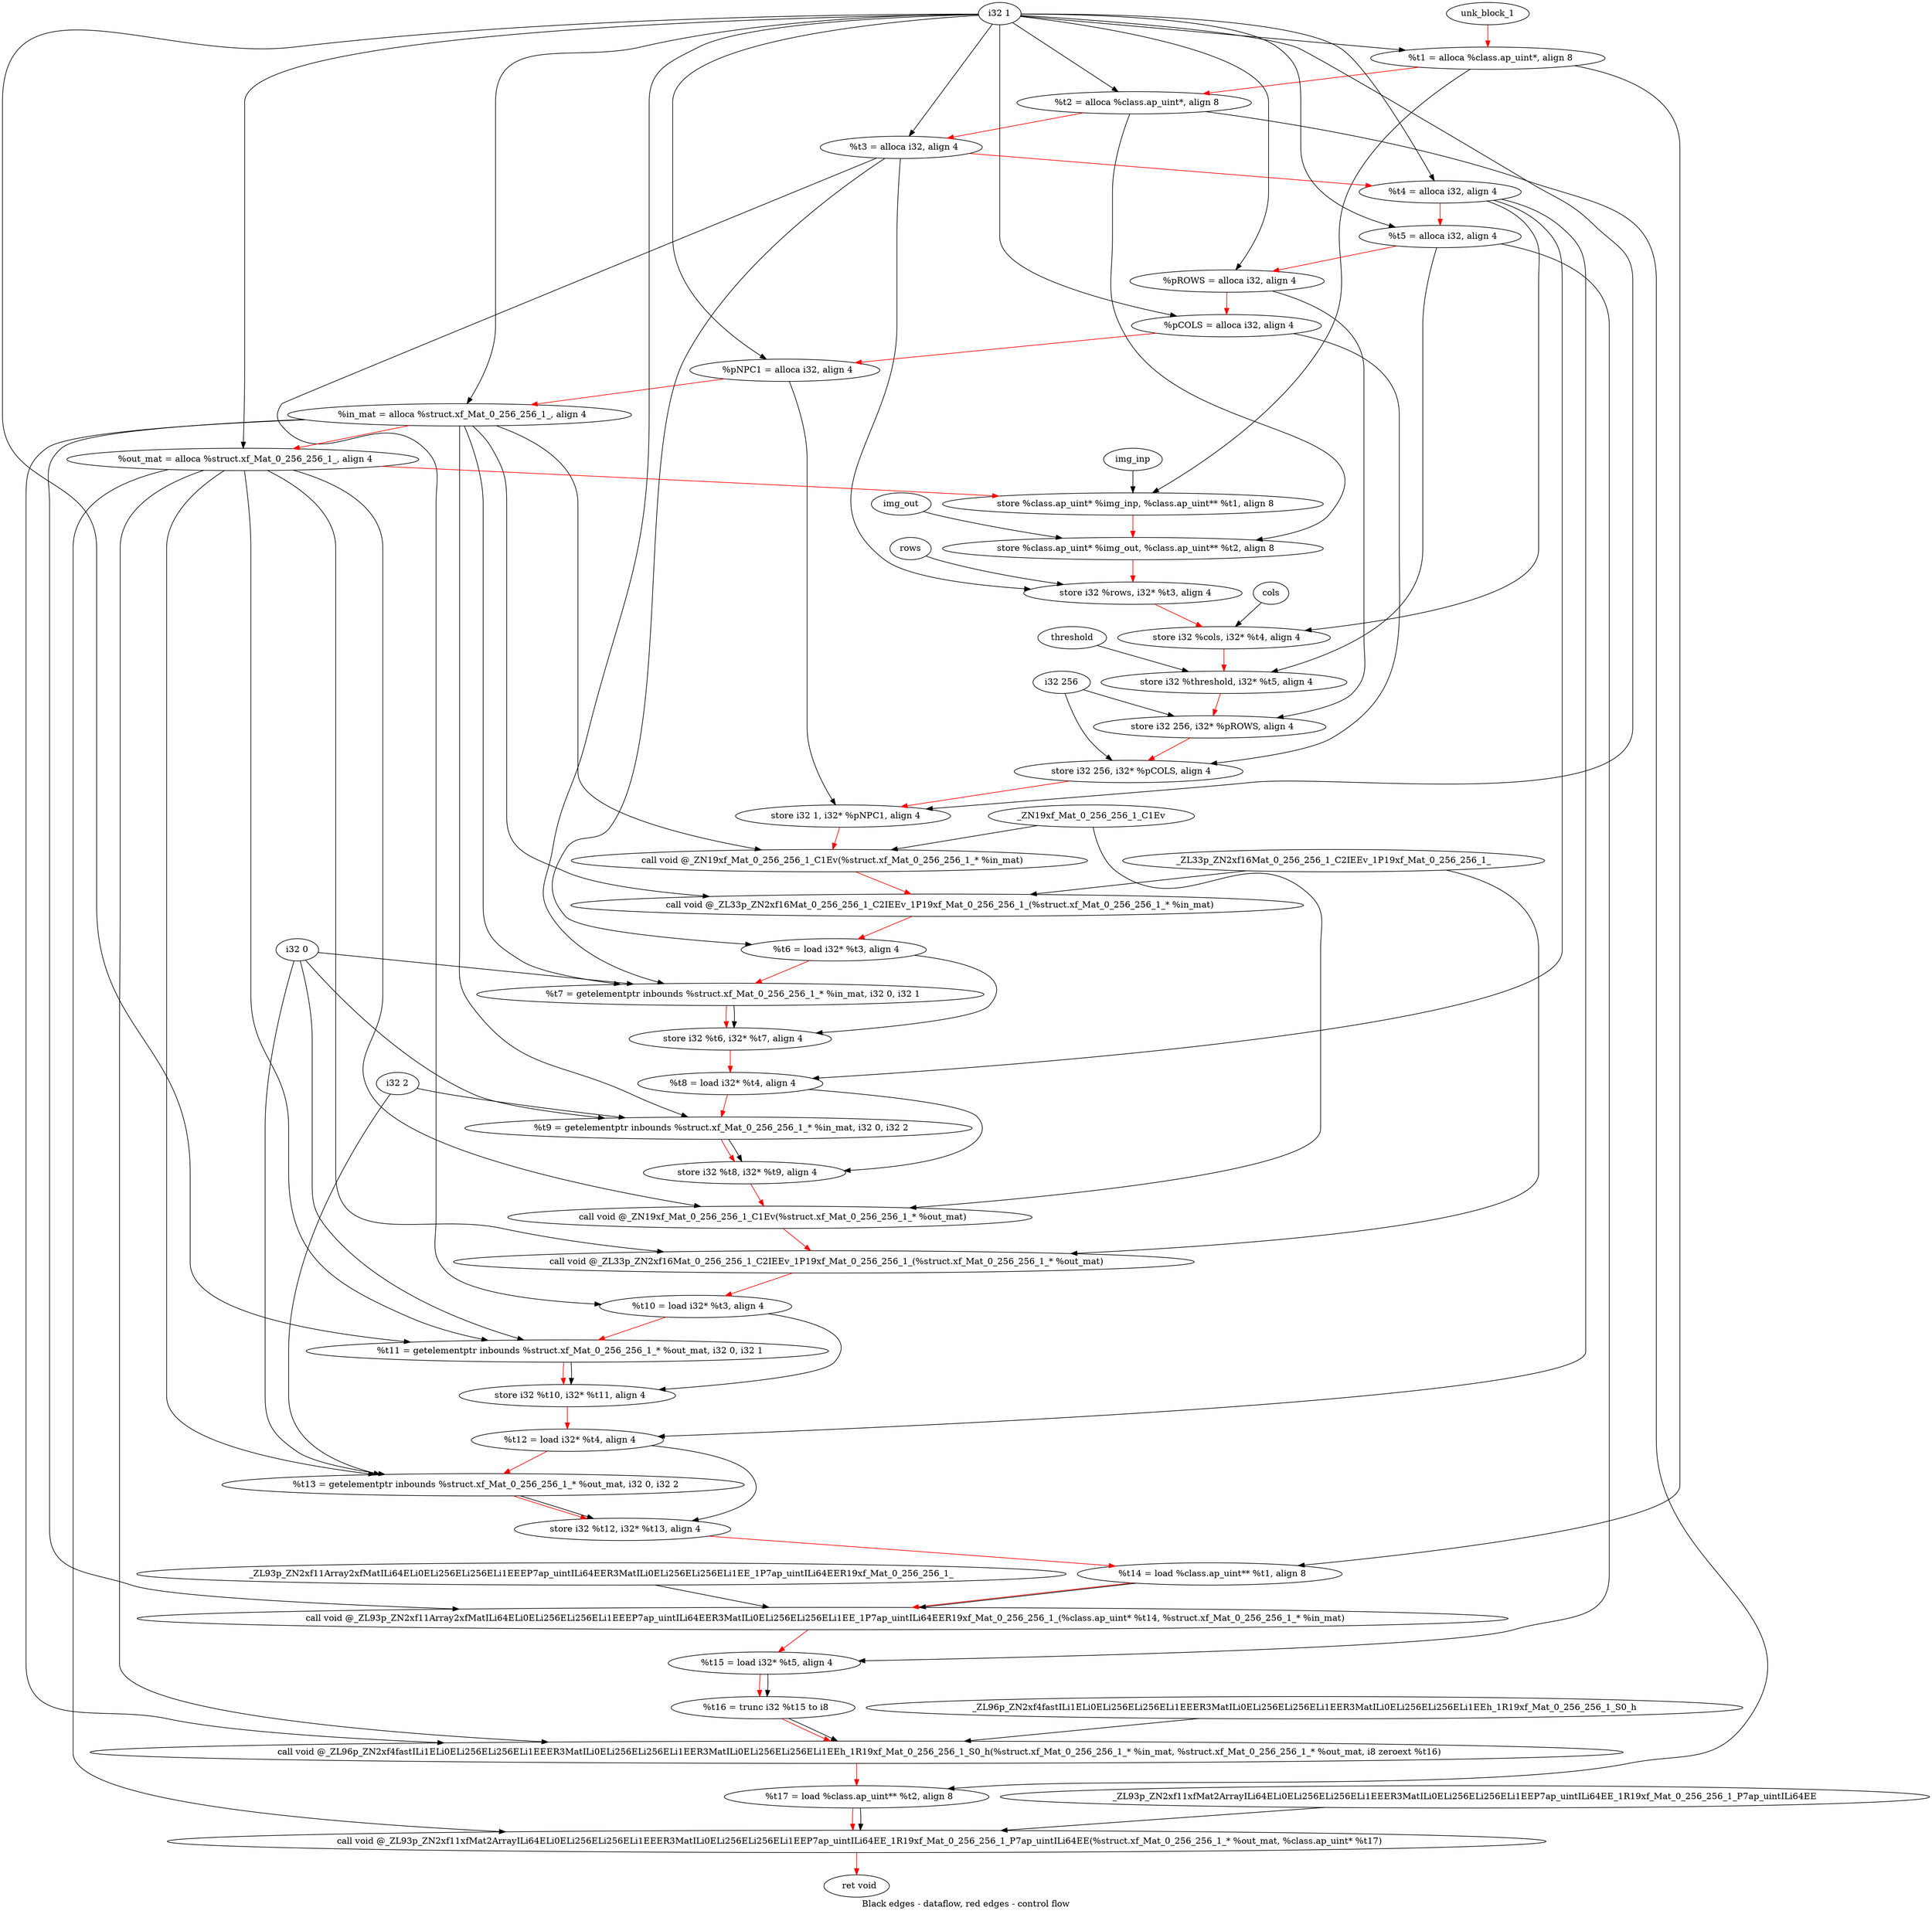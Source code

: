 digraph G {
compound=true
label="Black edges - dataflow, red edges - control flow"
"t1" [label="  %t1 = alloca %class.ap_uint*, align 8"]
"t2" [label="  %t2 = alloca %class.ap_uint*, align 8"]
"t3" [label="  %t3 = alloca i32, align 4"]
"t4" [label="  %t4 = alloca i32, align 4"]
"t5" [label="  %t5 = alloca i32, align 4"]
"pROWS" [label="  %pROWS = alloca i32, align 4"]
"pCOLS" [label="  %pCOLS = alloca i32, align 4"]
"pNPC1" [label="  %pNPC1 = alloca i32, align 4"]
"in_mat" [label="  %in_mat = alloca %struct.xf_Mat_0_256_256_1_, align 4"]
"out_mat" [label="  %out_mat = alloca %struct.xf_Mat_0_256_256_1_, align 4"]
"_1" [label="  store %class.ap_uint* %img_inp, %class.ap_uint** %t1, align 8"]
"_2" [label="  store %class.ap_uint* %img_out, %class.ap_uint** %t2, align 8"]
"_3" [label="  store i32 %rows, i32* %t3, align 4"]
"_4" [label="  store i32 %cols, i32* %t4, align 4"]
"_5" [label="  store i32 %threshold, i32* %t5, align 4"]
"_6" [label="  store i32 256, i32* %pROWS, align 4"]
"_7" [label="  store i32 256, i32* %pCOLS, align 4"]
"_8" [label="  store i32 1, i32* %pNPC1, align 4"]
"_9" [label="  call void @_ZN19xf_Mat_0_256_256_1_C1Ev(%struct.xf_Mat_0_256_256_1_* %in_mat)"]
"_10" [label="  call void @_ZL33p_ZN2xf16Mat_0_256_256_1_C2IEEv_1P19xf_Mat_0_256_256_1_(%struct.xf_Mat_0_256_256_1_* %in_mat)"]
"t6" [label="  %t6 = load i32* %t3, align 4"]
"t7" [label="  %t7 = getelementptr inbounds %struct.xf_Mat_0_256_256_1_* %in_mat, i32 0, i32 1"]
"_11" [label="  store i32 %t6, i32* %t7, align 4"]
"t8" [label="  %t8 = load i32* %t4, align 4"]
"t9" [label="  %t9 = getelementptr inbounds %struct.xf_Mat_0_256_256_1_* %in_mat, i32 0, i32 2"]
"_12" [label="  store i32 %t8, i32* %t9, align 4"]
"_13" [label="  call void @_ZN19xf_Mat_0_256_256_1_C1Ev(%struct.xf_Mat_0_256_256_1_* %out_mat)"]
"_14" [label="  call void @_ZL33p_ZN2xf16Mat_0_256_256_1_C2IEEv_1P19xf_Mat_0_256_256_1_(%struct.xf_Mat_0_256_256_1_* %out_mat)"]
"t10" [label="  %t10 = load i32* %t3, align 4"]
"t11" [label="  %t11 = getelementptr inbounds %struct.xf_Mat_0_256_256_1_* %out_mat, i32 0, i32 1"]
"_15" [label="  store i32 %t10, i32* %t11, align 4"]
"t12" [label="  %t12 = load i32* %t4, align 4"]
"t13" [label="  %t13 = getelementptr inbounds %struct.xf_Mat_0_256_256_1_* %out_mat, i32 0, i32 2"]
"_16" [label="  store i32 %t12, i32* %t13, align 4"]
"t14" [label="  %t14 = load %class.ap_uint** %t1, align 8"]
"_17" [label="  call void @_ZL93p_ZN2xf11Array2xfMatILi64ELi0ELi256ELi256ELi1EEEP7ap_uintILi64EER3MatILi0ELi256ELi256ELi1EE_1P7ap_uintILi64EER19xf_Mat_0_256_256_1_(%class.ap_uint* %t14, %struct.xf_Mat_0_256_256_1_* %in_mat)"]
"t15" [label="  %t15 = load i32* %t5, align 4"]
"t16" [label="  %t16 = trunc i32 %t15 to i8"]
"_18" [label="  call void @_ZL96p_ZN2xf4fastILi1ELi0ELi256ELi256ELi1EEER3MatILi0ELi256ELi256ELi1EER3MatILi0ELi256ELi256ELi1EEh_1R19xf_Mat_0_256_256_1_S0_h(%struct.xf_Mat_0_256_256_1_* %in_mat, %struct.xf_Mat_0_256_256_1_* %out_mat, i8 zeroext %t16)"]
"t17" [label="  %t17 = load %class.ap_uint** %t2, align 8"]
"_19" [label="  call void @_ZL93p_ZN2xf11xfMat2ArrayILi64ELi0ELi256ELi256ELi1EEER3MatILi0ELi256ELi256ELi1EEP7ap_uintILi64EE_1R19xf_Mat_0_256_256_1_P7ap_uintILi64EE(%struct.xf_Mat_0_256_256_1_* %out_mat, %class.ap_uint* %t17)"]
"_20" [label="  ret void"]
"unk_block_1" -> "t1"[color=red]
"i32 1" -> "t1"
"t1" -> "t2"[color=red weight=2]
"i32 1" -> "t2"
"t2" -> "t3"[color=red weight=2]
"i32 1" -> "t3"
"t3" -> "t4"[color=red weight=2]
"i32 1" -> "t4"
"t4" -> "t5"[color=red weight=2]
"i32 1" -> "t5"
"t5" -> "pROWS"[color=red weight=2]
"i32 1" -> "pROWS"
"pROWS" -> "pCOLS"[color=red weight=2]
"i32 1" -> "pCOLS"
"pCOLS" -> "pNPC1"[color=red weight=2]
"i32 1" -> "pNPC1"
"pNPC1" -> "in_mat"[color=red weight=2]
"i32 1" -> "in_mat"
"in_mat" -> "out_mat"[color=red weight=2]
"i32 1" -> "out_mat"
"out_mat" -> "_1"[color=red weight=2]
"img_inp" -> "_1"
"t1" -> "_1"
"_1" -> "_2"[color=red weight=2]
"img_out" -> "_2"
"t2" -> "_2"
"_2" -> "_3"[color=red weight=2]
"rows" -> "_3"
"t3" -> "_3"
"_3" -> "_4"[color=red weight=2]
"cols" -> "_4"
"t4" -> "_4"
"_4" -> "_5"[color=red weight=2]
"threshold" -> "_5"
"t5" -> "_5"
"_5" -> "_6"[color=red weight=2]
"i32 256" -> "_6"
"pROWS" -> "_6"
"_6" -> "_7"[color=red weight=2]
"i32 256" -> "_7"
"pCOLS" -> "_7"
"_7" -> "_8"[color=red weight=2]
"i32 1" -> "_8"
"pNPC1" -> "_8"
"_8" -> "_9"[color=red weight=2]
"in_mat" -> "_9"
"_ZN19xf_Mat_0_256_256_1_C1Ev" -> "_9"
"_9" -> "_10"[color=red weight=2]
"in_mat" -> "_10"
"_ZL33p_ZN2xf16Mat_0_256_256_1_C2IEEv_1P19xf_Mat_0_256_256_1_" -> "_10"
"_10" -> "t6"[color=red weight=2]
"t3" -> "t6"
"t6" -> "t7"[color=red weight=2]
"in_mat" -> "t7"
"i32 0" -> "t7"
"i32 1" -> "t7"
"t7" -> "_11"[color=red weight=2]
"t6" -> "_11"
"t7" -> "_11"
"_11" -> "t8"[color=red weight=2]
"t4" -> "t8"
"t8" -> "t9"[color=red weight=2]
"in_mat" -> "t9"
"i32 0" -> "t9"
"i32 2" -> "t9"
"t9" -> "_12"[color=red weight=2]
"t8" -> "_12"
"t9" -> "_12"
"_12" -> "_13"[color=red weight=2]
"out_mat" -> "_13"
"_ZN19xf_Mat_0_256_256_1_C1Ev" -> "_13"
"_13" -> "_14"[color=red weight=2]
"out_mat" -> "_14"
"_ZL33p_ZN2xf16Mat_0_256_256_1_C2IEEv_1P19xf_Mat_0_256_256_1_" -> "_14"
"_14" -> "t10"[color=red weight=2]
"t3" -> "t10"
"t10" -> "t11"[color=red weight=2]
"out_mat" -> "t11"
"i32 0" -> "t11"
"i32 1" -> "t11"
"t11" -> "_15"[color=red weight=2]
"t10" -> "_15"
"t11" -> "_15"
"_15" -> "t12"[color=red weight=2]
"t4" -> "t12"
"t12" -> "t13"[color=red weight=2]
"out_mat" -> "t13"
"i32 0" -> "t13"
"i32 2" -> "t13"
"t13" -> "_16"[color=red weight=2]
"t12" -> "_16"
"t13" -> "_16"
"_16" -> "t14"[color=red weight=2]
"t1" -> "t14"
"t14" -> "_17"[color=red weight=2]
"t14" -> "_17"
"in_mat" -> "_17"
"_ZL93p_ZN2xf11Array2xfMatILi64ELi0ELi256ELi256ELi1EEEP7ap_uintILi64EER3MatILi0ELi256ELi256ELi1EE_1P7ap_uintILi64EER19xf_Mat_0_256_256_1_" -> "_17"
"_17" -> "t15"[color=red weight=2]
"t5" -> "t15"
"t15" -> "t16"[color=red weight=2]
"t15" -> "t16"
"t16" -> "_18"[color=red weight=2]
"in_mat" -> "_18"
"out_mat" -> "_18"
"t16" -> "_18"
"_ZL96p_ZN2xf4fastILi1ELi0ELi256ELi256ELi1EEER3MatILi0ELi256ELi256ELi1EER3MatILi0ELi256ELi256ELi1EEh_1R19xf_Mat_0_256_256_1_S0_h" -> "_18"
"_18" -> "t17"[color=red weight=2]
"t2" -> "t17"
"t17" -> "_19"[color=red weight=2]
"out_mat" -> "_19"
"t17" -> "_19"
"_ZL93p_ZN2xf11xfMat2ArrayILi64ELi0ELi256ELi256ELi1EEER3MatILi0ELi256ELi256ELi1EEP7ap_uintILi64EE_1R19xf_Mat_0_256_256_1_P7ap_uintILi64EE" -> "_19"
"_19" -> "_20"[color=red weight=2]

}

